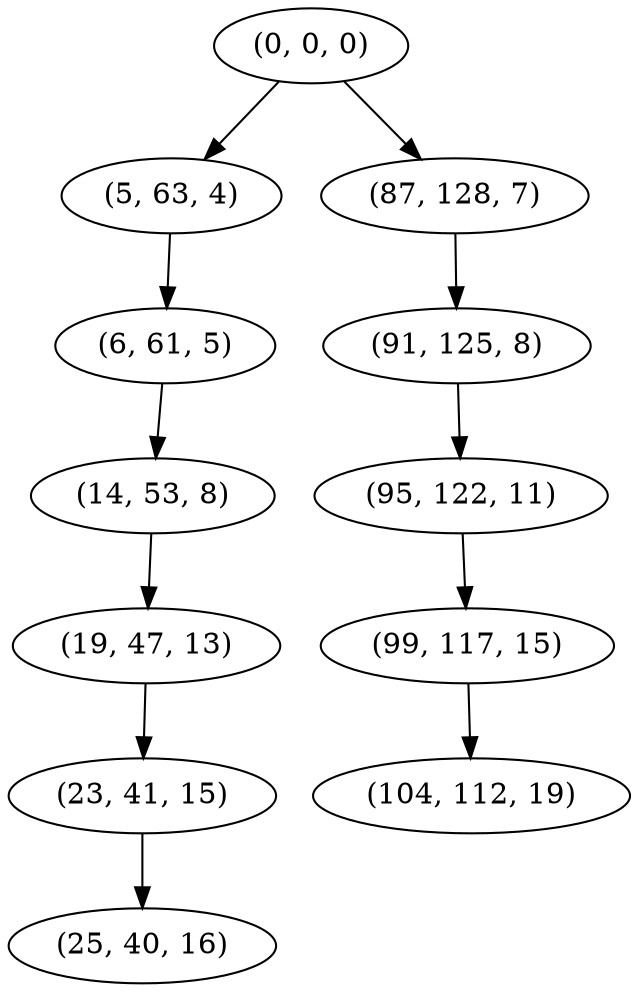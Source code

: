 digraph tree {
    "(0, 0, 0)";
    "(5, 63, 4)";
    "(6, 61, 5)";
    "(14, 53, 8)";
    "(19, 47, 13)";
    "(23, 41, 15)";
    "(25, 40, 16)";
    "(87, 128, 7)";
    "(91, 125, 8)";
    "(95, 122, 11)";
    "(99, 117, 15)";
    "(104, 112, 19)";
    "(0, 0, 0)" -> "(5, 63, 4)";
    "(0, 0, 0)" -> "(87, 128, 7)";
    "(5, 63, 4)" -> "(6, 61, 5)";
    "(6, 61, 5)" -> "(14, 53, 8)";
    "(14, 53, 8)" -> "(19, 47, 13)";
    "(19, 47, 13)" -> "(23, 41, 15)";
    "(23, 41, 15)" -> "(25, 40, 16)";
    "(87, 128, 7)" -> "(91, 125, 8)";
    "(91, 125, 8)" -> "(95, 122, 11)";
    "(95, 122, 11)" -> "(99, 117, 15)";
    "(99, 117, 15)" -> "(104, 112, 19)";
}
